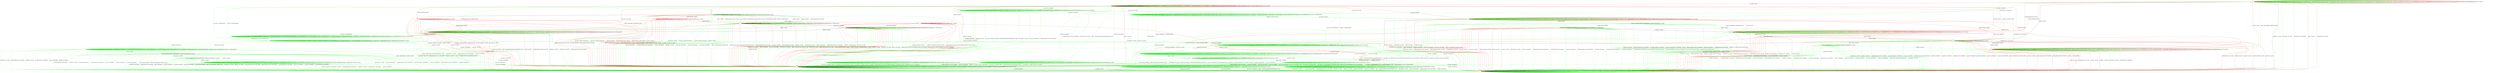 digraph "" {
	graph ["Incoming time"=0.15526032447814941,
		"Outgoing time"=0.15035462379455566,
		Output="{'States': 36, 'Transitions': 837, 'Filename': '../results/ssh/DropBear-OpenSSH-z3-4.dot'}",
		Reference="{'States': 18, 'Transitions': 222, 'Filename': '../subjects/ssh/DropBear.dot'}",
		Solver=z3,
		Updated="{'States': 32, 'Transitions': 683, 'Filename': '../subjects/ssh/OpenSSH.dot'}",
		"f-measure"=0.15027624309392265,
		precision=0.09956076134699854,
		recall=0.3063063063063063
	];
	a -> a	[key=0,
		label="CH_OPEN / CH_MAX"];
	a -> a	[key=1,
		label="CH_DATA / NO_RESP"];
	a -> a	[key=2,
		color=green,
		label="SERVICE_REQUEST_AUTH / UNIMPLEMENTED"];
	a -> a	[key=3,
		color=green,
		label="CH_WINDOW_ADJUST / NO_RESP"];
	a -> a	[key=4,
		color=green,
		label="DEBUG / NO_RESP"];
	a -> a	[key=5,
		color=green,
		label="UA_PK_OK / UNIMPLEMENTED"];
	a -> a	[key=6,
		color=green,
		label="SERVICE_REQUEST_CONN / UNIMPLEMENTED"];
	a -> a	[key=7,
		color=green,
		label="UA_NONE / UNIMPLEMENTED"];
	a -> a	[key=8,
		color=green,
		label="CH_EXTENDED_DATA / NO_RESP"];
	a -> a	[key=9,
		color=green,
		label="UA_PK_NOK / UNIMPLEMENTED"];
	a -> a	[key=10,
		color=green,
		label="KEX30 / UNIMPLEMENTED"];
	a -> a	[key=11,
		color=green,
		label="IGNORE / NO_RESP"];
	a -> a	[key=12,
		color=green,
		label="CH_EOF / NO_RESP"];
	a -> a	[key=13,
		color=green,
		label="UNIMPLEMENTED / NO_RESP"];
	a -> a	[key=14,
		color=green,
		label="UA_PW_OK / UNIMPLEMENTED"];
	a -> a	[key=15,
		color=green,
		label="UA_PW_NOK / UNIMPLEMENTED"];
	a -> a	[key=16,
		color=red,
		label="UA_PK_NOK / NO_RESP"];
	a -> a	[key=17,
		color=red,
		label="SERVICE_REQUEST_AUTH / SERVICE_ACCEPT"];
	a -> a	[key=18,
		color=red,
		label="SERVICE_REQUEST_CONN / SERVICE_ACCEPT"];
	a -> a	[key=19,
		color=red,
		label="UA_PK_OK / NO_RESP"];
	a -> c	[key=0,
		color=red,
		label="CH_CLOSE / CH_EOF"];
	a -> e	[key=0,
		color=green,
		label="REKEY / KEXINIT|KEX31+NEWKEYS|NO_RESP"];
	a -> e	[key=1,
		color=red,
		label="CH_EOF / CH_EOF"];
	a -> g	[key=0,
		label="NEWKEYS / NO_CONN"];
	a -> g	[key=1,
		color=green,
		label="DISCONNECT / NO_CONN"];
	a -> g	[key=2,
		color=green,
		label="CH_REQUEST_PTY / DISCONNECT"];
	a -> g	[key=3,
		color=red,
		label="KEX30 / NO_CONN"];
	a -> g	[key=4,
		color=red,
		label="CH_REQUEST_PTY / NO_CONN"];
	a -> m	[key=0,
		label="KEXINIT / KEXINIT"];
	p	[color=green];
	a -> p	[key=0,
		color=green,
		label="CH_CLOSE / CH_CLOSE"];
	jj	[color=red];
	a -> jj	[key=0,
		color=red,
		label="KEXINIT_PROCEED / KEXINIT"];
	b -> b	[key=0,
		label="CH_REQUEST_PTY / CH_NONE"];
	b -> b	[key=1,
		label="CH_DATA / CH_NONE"];
	b -> b	[key=2,
		label="CH_CLOSE / CH_NONE"];
	b -> b	[key=3,
		label="CH_EOF / CH_NONE"];
	b -> b	[key=4,
		color=green,
		label="CH_WINDOW_ADJUST / CH_NONE"];
	b -> b	[key=5,
		color=green,
		label="CH_EXTENDED_DATA / CH_NONE"];
	b -> g	[key=0,
		color=green,
		label="CH_OPEN / KEXINIT+DISCONNECT"];
	b -> g	[key=1,
		color=red,
		label="CH_OPEN / KEXINIT"];
	b -> h	[key=0,
		color=green,
		label="REKEY / KEXINIT|KEX31+NEWKEYS|NO_RESP"];
	b -> i	[key=0,
		color=green,
		label="DISCONNECT / KEXINIT"];
	b -> i	[key=1,
		color=green,
		label="UA_PK_OK / KEXINIT+DISCONNECT"];
	b -> i	[key=2,
		color=green,
		label="UA_NONE / KEXINIT+DISCONNECT"];
	b -> i	[key=3,
		color=green,
		label="NEWKEYS / KEXINIT"];
	b -> i	[key=4,
		color=green,
		label="UA_PK_NOK / KEXINIT+DISCONNECT"];
	b -> i	[key=5,
		color=green,
		label="UA_PW_OK / KEXINIT+DISCONNECT"];
	b -> i	[key=6,
		color=green,
		label="UA_PW_NOK / KEXINIT+DISCONNECT"];
	b -> i	[key=7,
		color=red,
		label="UA_PK_NOK / KEXINIT"];
	b -> i	[key=8,
		color=red,
		label="SERVICE_REQUEST_AUTH / KEXINIT"];
	b -> i	[key=9,
		color=red,
		label="SERVICE_REQUEST_CONN / KEXINIT"];
	b -> i	[key=10,
		color=red,
		label="UA_PK_OK / KEXINIT"];
	b -> k	[key=0,
		label="KEXINIT / KEXINIT"];
	b -> k	[key=1,
		color=green,
		label="SERVICE_REQUEST_AUTH / KEXINIT"];
	b -> k	[key=2,
		color=green,
		label="DEBUG / KEXINIT"];
	b -> k	[key=3,
		color=green,
		label="SERVICE_REQUEST_CONN / KEXINIT"];
	b -> k	[key=4,
		color=green,
		label="KEX30 / KEXINIT"];
	b -> k	[key=5,
		color=green,
		label="IGNORE / KEXINIT"];
	b -> k	[key=6,
		color=green,
		label="UNIMPLEMENTED / KEXINIT"];
	b -> k	[key=7,
		color=red,
		label="KEX30 / KEXINIT+UNIMPLEMENTED"];
	b -> k	[key=8,
		color=red,
		label="NEWKEYS / KEXINIT+UNIMPLEMENTED"];
	gg	[color=red];
	b -> gg	[key=0,
		color=red,
		label="KEXINIT_PROCEED / KEXINIT"];
	c -> c	[key=0,
		label="SERVICE_REQUEST_AUTH / SERVICE_ACCEPT"];
	c -> c	[key=1,
		label="CH_REQUEST_PTY / CH_NONE"];
	c -> c	[key=2,
		label="CH_DATA / CH_NONE"];
	c -> c	[key=3,
		label="CH_CLOSE / CH_NONE"];
	c -> c	[key=4,
		label="CH_EOF / CH_NONE"];
	c -> c	[key=5,
		color=green,
		label="KEXINIT / UNIMPLEMENTED"];
	c -> c	[key=6,
		color=green,
		label="CH_WINDOW_ADJUST / CH_NONE"];
	c -> c	[key=7,
		color=green,
		label="DEBUG / NO_RESP"];
	c -> c	[key=8,
		color=green,
		label="CH_EXTENDED_DATA / CH_NONE"];
	c -> c	[key=9,
		color=green,
		label="KEX30 / UNIMPLEMENTED"];
	c -> c	[key=10,
		color=green,
		label="IGNORE / NO_RESP"];
	c -> c	[key=11,
		color=green,
		label="UNIMPLEMENTED / NO_RESP"];
	c -> c	[key=12,
		color=red,
		label="UA_PK_NOK / NO_RESP"];
	c -> c	[key=13,
		color=red,
		label="SERVICE_REQUEST_CONN / SERVICE_ACCEPT"];
	c -> c	[key=14,
		color=red,
		label="UA_PK_OK / NO_RESP"];
	c -> d	[key=0,
		color=red,
		label="CH_OPEN / CH_OPEN_SUCCESS"];
	c -> i	[key=0,
		label="NEWKEYS / NO_CONN"];
	c -> i	[key=1,
		color=green,
		label="DISCONNECT / NO_CONN"];
	c -> i	[key=2,
		color=green,
		label="SERVICE_REQUEST_CONN / DISCONNECT"];
	c -> i	[key=3,
		color=green,
		label="REKEY / UNIMPLEMENTED|UNIMPLEMENTED|NO_CONN"];
	c -> i	[key=4,
		color=red,
		label="KEX30 / NO_CONN"];
	c -> p	[key=0,
		color=green,
		label="UA_PK_OK / UA_SUCCESS"];
	c -> p	[key=1,
		color=green,
		label="UA_PW_OK / UA_SUCCESS"];
	q	[color=green];
	c -> q	[key=0,
		color=green,
		label="UA_PW_NOK / UA_FAILURE"];
	r	[color=green];
	c -> r	[key=0,
		color=green,
		label="UA_NONE / UA_FAILURE"];
	s	[color=green];
	c -> s	[key=0,
		color=green,
		label="UA_PK_NOK / UA_FAILURE"];
	t	[color=green];
	c -> t	[key=0,
		color=green,
		label="CH_OPEN / UNIMPLEMENTED"];
	hh	[color=red];
	c -> hh	[key=0,
		color=red,
		label="KEXINIT_PROCEED / KEXINIT"];
	ii	[color=red];
	c -> ii	[key=0,
		color=red,
		label="KEXINIT / KEXINIT"];
	d -> a	[key=0,
		color=red,
		label="CH_REQUEST_PTY / CH_SUCCESS"];
	d -> c	[key=0,
		color=red,
		label="CH_CLOSE / CH_EOF"];
	d -> d	[key=0,
		label="CH_OPEN / CH_MAX"];
	d -> d	[key=1,
		label="CH_DATA / NO_RESP"];
	d -> d	[key=2,
		color=green,
		label="SERVICE_REQUEST_AUTH / NO_RESP"];
	d -> d	[key=3,
		color=green,
		label="CH_WINDOW_ADJUST / NO_RESP"];
	d -> d	[key=4,
		color=green,
		label="DEBUG / NO_RESP"];
	d -> d	[key=5,
		color=green,
		label="UA_PK_OK / UNIMPLEMENTED"];
	d -> d	[key=6,
		color=green,
		label="SERVICE_REQUEST_CONN / NO_RESP"];
	d -> d	[key=7,
		color=green,
		label="UA_NONE / UNIMPLEMENTED"];
	d -> d	[key=8,
		color=green,
		label="CH_EXTENDED_DATA / NO_RESP"];
	d -> d	[key=9,
		color=green,
		label="UA_PK_NOK / UNIMPLEMENTED"];
	d -> d	[key=10,
		color=green,
		label="KEX30 / NO_RESP"];
	d -> d	[key=11,
		color=green,
		label="IGNORE / NO_RESP"];
	d -> d	[key=12,
		color=green,
		label="CH_EOF / NO_RESP"];
	d -> d	[key=13,
		color=green,
		label="UNIMPLEMENTED / NO_RESP"];
	d -> d	[key=14,
		color=green,
		label="UA_PW_OK / UNIMPLEMENTED"];
	d -> d	[key=15,
		color=green,
		label="UA_PW_NOK / UNIMPLEMENTED"];
	d -> d	[key=16,
		color=green,
		label="REKEY / KEXINIT|KEX31+NEWKEYS|NO_RESP"];
	d -> d	[key=17,
		color=red,
		label="UA_PK_NOK / NO_RESP"];
	d -> d	[key=18,
		color=red,
		label="SERVICE_REQUEST_AUTH / SERVICE_ACCEPT"];
	d -> d	[key=19,
		color=red,
		label="SERVICE_REQUEST_CONN / SERVICE_ACCEPT"];
	d -> d	[key=20,
		color=red,
		label="UA_PK_OK / NO_RESP"];
	d -> e	[key=0,
		color=green,
		label="CH_REQUEST_PTY / CH_SUCCESS"];
	d -> g	[key=0,
		label="NEWKEYS / NO_CONN"];
	d -> g	[key=1,
		color=green,
		label="DISCONNECT / NO_CONN"];
	d -> g	[key=2,
		color=red,
		label="KEX30 / NO_CONN"];
	d -> l	[key=0,
		color=red,
		label="CH_EOF / CH_EOF"];
	d -> m	[key=0,
		color=red,
		label="KEXINIT / KEXINIT"];
	v	[color=green];
	d -> v	[key=0,
		color=green,
		label="CH_CLOSE / CH_CLOSE"];
	bb	[color=green];
	d -> bb	[key=0,
		color=green,
		label="KEXINIT / KEXINIT"];
	d -> jj	[key=0,
		color=red,
		label="KEXINIT_PROCEED / KEXINIT"];
	e -> c	[key=0,
		color=red,
		label="CH_CLOSE / NO_RESP"];
	e -> e	[key=0,
		label="CH_OPEN / CH_MAX"];
	e -> e	[key=1,
		label="CH_EOF / NO_RESP"];
	e -> e	[key=2,
		color=green,
		label="SERVICE_REQUEST_AUTH / NO_RESP"];
	e -> e	[key=3,
		color=green,
		label="CH_WINDOW_ADJUST / NO_RESP"];
	e -> e	[key=4,
		color=green,
		label="DEBUG / NO_RESP"];
	e -> e	[key=5,
		color=green,
		label="UA_PK_OK / UNIMPLEMENTED"];
	e -> e	[key=6,
		color=green,
		label="SERVICE_REQUEST_CONN / NO_RESP"];
	e -> e	[key=7,
		color=green,
		label="UA_NONE / UNIMPLEMENTED"];
	e -> e	[key=8,
		color=green,
		label="CH_EXTENDED_DATA / NO_RESP"];
	e -> e	[key=9,
		color=green,
		label="UA_PK_NOK / UNIMPLEMENTED"];
	e -> e	[key=10,
		color=green,
		label="KEX30 / NO_RESP"];
	e -> e	[key=11,
		color=green,
		label="IGNORE / NO_RESP"];
	e -> e	[key=12,
		color=green,
		label="CH_DATA / NO_RESP"];
	e -> e	[key=13,
		color=green,
		label="UNIMPLEMENTED / NO_RESP"];
	e -> e	[key=14,
		color=green,
		label="UA_PW_OK / UNIMPLEMENTED"];
	e -> e	[key=15,
		color=green,
		label="UA_PW_NOK / UNIMPLEMENTED"];
	e -> e	[key=16,
		color=green,
		label="REKEY / KEXINIT|KEX31+NEWKEYS|NO_RESP"];
	e -> e	[key=17,
		color=red,
		label="UA_PK_NOK / NO_RESP"];
	e -> e	[key=18,
		color=red,
		label="SERVICE_REQUEST_AUTH / SERVICE_ACCEPT"];
	e -> e	[key=19,
		color=red,
		label="SERVICE_REQUEST_CONN / SERVICE_ACCEPT"];
	e -> e	[key=20,
		color=red,
		label="UA_PK_OK / NO_RESP"];
	e -> g	[key=0,
		label="NEWKEYS / NO_CONN"];
	e -> g	[key=1,
		color=green,
		label="DISCONNECT / NO_CONN"];
	e -> g	[key=2,
		color=green,
		label="CH_REQUEST_PTY / DISCONNECT"];
	e -> g	[key=3,
		color=red,
		label="KEX30 / NO_CONN"];
	e -> g	[key=4,
		color=red,
		label="CH_REQUEST_PTY / NO_CONN"];
	e -> g	[key=5,
		color=red,
		label="CH_DATA / NO_CONN"];
	e -> m	[key=0,
		label="KEXINIT / KEXINIT"];
	e -> v	[key=0,
		color=green,
		label="CH_CLOSE / CH_CLOSE"];
	e -> jj	[key=0,
		color=red,
		label="KEXINIT_PROCEED / KEXINIT"];
	f -> f	[key=0,
		label="CH_REQUEST_PTY / CH_NONE"];
	f -> f	[key=1,
		label="CH_DATA / CH_NONE"];
	f -> f	[key=2,
		label="CH_CLOSE / CH_NONE"];
	f -> f	[key=3,
		label="CH_EOF / CH_NONE"];
	f -> f	[key=4,
		color=green,
		label="CH_WINDOW_ADJUST / CH_NONE"];
	f -> f	[key=5,
		color=green,
		label="DEBUG / NO_RESP"];
	f -> f	[key=6,
		color=green,
		label="CH_EXTENDED_DATA / CH_NONE"];
	f -> f	[key=7,
		color=green,
		label="IGNORE / NO_RESP"];
	f -> f	[key=8,
		color=green,
		label="UNIMPLEMENTED / NO_RESP"];
	f -> f	[key=9,
		color=red,
		label="KEX30 / UNIMPLEMENTED"];
	f -> g	[key=0,
		color=green,
		label="CH_OPEN / DISCONNECT"];
	f -> g	[key=1,
		color=red,
		label="CH_OPEN / NO_CONN"];
	f -> h	[key=0,
		label="NEWKEYS / NO_RESP"];
	f -> i	[key=0,
		color=green,
		label="DISCONNECT / NO_CONN"];
	f -> i	[key=1,
		color=green,
		label="KEXINIT / DISCONNECT"];
	f -> i	[key=2,
		color=green,
		label="SERVICE_REQUEST_AUTH / DISCONNECT"];
	f -> i	[key=3,
		color=green,
		label="UA_PK_OK / DISCONNECT"];
	f -> i	[key=4,
		color=green,
		label="SERVICE_REQUEST_CONN / DISCONNECT"];
	f -> i	[key=5,
		color=green,
		label="UA_NONE / DISCONNECT"];
	f -> i	[key=6,
		color=green,
		label="UA_PK_NOK / DISCONNECT"];
	f -> i	[key=7,
		color=green,
		label="KEX30 / DISCONNECT"];
	f -> i	[key=8,
		color=green,
		label="UA_PW_OK / DISCONNECT"];
	f -> i	[key=9,
		color=green,
		label="UA_PW_NOK / DISCONNECT"];
	f -> i	[key=10,
		color=green,
		label="REKEY / DISCONNECT|NO_CONN|NO_CONN"];
	f -> i	[key=11,
		color=red,
		label="UA_PK_NOK / NO_CONN"];
	f -> i	[key=12,
		color=red,
		label="SERVICE_REQUEST_AUTH / NO_CONN"];
	f -> i	[key=13,
		color=red,
		label="SERVICE_REQUEST_CONN / NO_CONN"];
	f -> i	[key=14,
		color=red,
		label="UA_PK_OK / NO_CONN"];
	f -> i	[key=15,
		color=red,
		label="KEXINIT_PROCEED / NO_CONN"];
	f -> i	[key=16,
		color=red,
		label="KEXINIT / NO_CONN"];
	g -> g	[key=0,
		label="UA_PK_NOK / NO_CONN"];
	g -> g	[key=1,
		label="KEX30 / NO_CONN"];
	g -> g	[key=2,
		label="SERVICE_REQUEST_AUTH / NO_CONN"];
	g -> g	[key=3,
		label="SERVICE_REQUEST_CONN / NO_CONN"];
	g -> g	[key=4,
		label="NEWKEYS / NO_CONN"];
	g -> g	[key=5,
		label="CH_REQUEST_PTY / NO_CONN"];
	g -> g	[key=6,
		label="CH_OPEN / CH_MAX"];
	g -> g	[key=7,
		label="CH_DATA / NO_CONN"];
	g -> g	[key=8,
		label="UA_PK_OK / NO_CONN"];
	g -> g	[key=9,
		label="KEXINIT / NO_CONN"];
	g -> g	[key=10,
		label="CH_EOF / NO_CONN"];
	g -> g	[key=11,
		color=green,
		label="DISCONNECT / NO_CONN"];
	g -> g	[key=12,
		color=green,
		label="CH_WINDOW_ADJUST / NO_CONN"];
	g -> g	[key=13,
		color=green,
		label="DEBUG / NO_CONN"];
	g -> g	[key=14,
		color=green,
		label="UA_NONE / NO_CONN"];
	g -> g	[key=15,
		color=green,
		label="CH_EXTENDED_DATA / NO_CONN"];
	g -> g	[key=16,
		color=green,
		label="IGNORE / NO_CONN"];
	g -> g	[key=17,
		color=green,
		label="UNIMPLEMENTED / NO_CONN"];
	g -> g	[key=18,
		color=green,
		label="UA_PW_OK / NO_CONN"];
	g -> g	[key=19,
		color=green,
		label="UA_PW_NOK / NO_CONN"];
	g -> g	[key=20,
		color=green,
		label="REKEY / NO_CONN|NO_CONN|NO_CONN"];
	g -> g	[key=21,
		color=red,
		label="KEXINIT_PROCEED / NO_CONN"];
	g -> i	[key=0,
		label="CH_CLOSE / NO_CONN"];
	h -> c	[key=0,
		color=green,
		label="SERVICE_REQUEST_AUTH / SERVICE_ACCEPT"];
	h -> c	[key=1,
		color=red,
		label="UA_PK_OK / UA_SUCCESS"];
	h -> g	[key=0,
		color=red,
		label="CH_OPEN / NO_CONN"];
	h -> h	[key=0,
		label="CH_REQUEST_PTY / CH_NONE"];
	h -> h	[key=1,
		label="CH_DATA / CH_NONE"];
	h -> h	[key=2,
		label="CH_CLOSE / CH_NONE"];
	h -> h	[key=3,
		label="CH_EOF / CH_NONE"];
	h -> h	[key=4,
		color=green,
		label="KEXINIT / UNIMPLEMENTED"];
	h -> h	[key=5,
		color=green,
		label="CH_WINDOW_ADJUST / CH_NONE"];
	h -> h	[key=6,
		color=green,
		label="DEBUG / NO_RESP"];
	h -> h	[key=7,
		color=green,
		label="UA_PK_OK / UNIMPLEMENTED"];
	h -> h	[key=8,
		color=green,
		label="UA_NONE / UNIMPLEMENTED"];
	h -> h	[key=9,
		color=green,
		label="CH_EXTENDED_DATA / CH_NONE"];
	h -> h	[key=10,
		color=green,
		label="UA_PK_NOK / UNIMPLEMENTED"];
	h -> h	[key=11,
		color=green,
		label="KEX30 / UNIMPLEMENTED"];
	h -> h	[key=12,
		color=green,
		label="IGNORE / NO_RESP"];
	h -> h	[key=13,
		color=green,
		label="UNIMPLEMENTED / NO_RESP"];
	h -> h	[key=14,
		color=green,
		label="UA_PW_OK / UNIMPLEMENTED"];
	h -> h	[key=15,
		color=green,
		label="UA_PW_NOK / UNIMPLEMENTED"];
	h -> h	[key=16,
		color=red,
		label="UA_PK_NOK / UA_FAILURE"];
	h -> h	[key=17,
		color=red,
		label="SERVICE_REQUEST_AUTH / SERVICE_ACCEPT"];
	h -> i	[key=0,
		label="NEWKEYS / NO_CONN"];
	h -> i	[key=1,
		color=green,
		label="DISCONNECT / NO_CONN"];
	h -> i	[key=2,
		color=green,
		label="SERVICE_REQUEST_CONN / DISCONNECT"];
	h -> i	[key=3,
		color=green,
		label="REKEY / UNIMPLEMENTED|UNIMPLEMENTED|NO_CONN"];
	h -> i	[key=4,
		color=red,
		label="KEX30 / NO_CONN"];
	h -> i	[key=5,
		color=red,
		label="SERVICE_REQUEST_CONN / NO_CONN"];
	o	[color=green];
	h -> o	[key=0,
		color=green,
		label="CH_OPEN / UNIMPLEMENTED"];
	h -> hh	[key=0,
		color=red,
		label="KEXINIT_PROCEED / KEXINIT"];
	h -> ii	[key=0,
		color=red,
		label="KEXINIT / KEXINIT"];
	i -> g	[key=0,
		label="CH_OPEN / NO_CONN"];
	i -> i	[key=0,
		label="UA_PK_NOK / NO_CONN"];
	i -> i	[key=1,
		label="KEX30 / NO_CONN"];
	i -> i	[key=2,
		label="SERVICE_REQUEST_AUTH / NO_CONN"];
	i -> i	[key=3,
		label="SERVICE_REQUEST_CONN / NO_CONN"];
	i -> i	[key=4,
		label="NEWKEYS / NO_CONN"];
	i -> i	[key=5,
		label="CH_REQUEST_PTY / CH_NONE"];
	i -> i	[key=6,
		label="CH_DATA / CH_NONE"];
	i -> i	[key=7,
		label="UA_PK_OK / NO_CONN"];
	i -> i	[key=8,
		label="CH_CLOSE / CH_NONE"];
	i -> i	[key=9,
		label="KEXINIT / NO_CONN"];
	i -> i	[key=10,
		label="CH_EOF / CH_NONE"];
	i -> i	[key=11,
		color=green,
		label="DISCONNECT / NO_CONN"];
	i -> i	[key=12,
		color=green,
		label="CH_WINDOW_ADJUST / CH_NONE"];
	i -> i	[key=13,
		color=green,
		label="DEBUG / NO_CONN"];
	i -> i	[key=14,
		color=green,
		label="UA_NONE / NO_CONN"];
	i -> i	[key=15,
		color=green,
		label="CH_EXTENDED_DATA / CH_NONE"];
	i -> i	[key=16,
		color=green,
		label="IGNORE / NO_CONN"];
	i -> i	[key=17,
		color=green,
		label="UNIMPLEMENTED / NO_CONN"];
	i -> i	[key=18,
		color=green,
		label="UA_PW_OK / NO_CONN"];
	i -> i	[key=19,
		color=green,
		label="UA_PW_NOK / NO_CONN"];
	i -> i	[key=20,
		color=green,
		label="REKEY / NO_CONN|NO_CONN|NO_CONN"];
	i -> i	[key=21,
		color=red,
		label="KEXINIT_PROCEED / NO_CONN"];
	j -> d	[key=0,
		label="NEWKEYS / NO_RESP"];
	j -> g	[key=0,
		color=green,
		label="DISCONNECT / NO_CONN"];
	j -> g	[key=1,
		color=green,
		label="KEXINIT / DISCONNECT"];
	j -> g	[key=2,
		color=green,
		label="SERVICE_REQUEST_AUTH / DISCONNECT"];
	j -> g	[key=3,
		color=green,
		label="CH_WINDOW_ADJUST / DISCONNECT"];
	j -> g	[key=4,
		color=green,
		label="UA_PK_OK / DISCONNECT"];
	j -> g	[key=5,
		color=green,
		label="SERVICE_REQUEST_CONN / DISCONNECT"];
	j -> g	[key=6,
		color=green,
		label="UA_NONE / DISCONNECT"];
	j -> g	[key=7,
		color=green,
		label="CH_EXTENDED_DATA / DISCONNECT"];
	j -> g	[key=8,
		color=green,
		label="UA_PK_NOK / DISCONNECT"];
	j -> g	[key=9,
		color=green,
		label="CH_REQUEST_PTY / DISCONNECT"];
	j -> g	[key=10,
		color=green,
		label="KEX30 / DISCONNECT"];
	j -> g	[key=11,
		color=green,
		label="CH_EOF / DISCONNECT"];
	j -> g	[key=12,
		color=green,
		label="CH_DATA / DISCONNECT"];
	j -> g	[key=13,
		color=green,
		label="UA_PW_OK / DISCONNECT"];
	j -> g	[key=14,
		color=green,
		label="UA_PW_NOK / DISCONNECT"];
	j -> g	[key=15,
		color=green,
		label="REKEY / DISCONNECT|NO_CONN|NO_CONN"];
	j -> g	[key=16,
		color=red,
		label="UA_PK_NOK / NO_CONN"];
	j -> g	[key=17,
		color=red,
		label="SERVICE_REQUEST_AUTH / NO_CONN"];
	j -> g	[key=18,
		color=red,
		label="SERVICE_REQUEST_CONN / NO_CONN"];
	j -> g	[key=19,
		color=red,
		label="CH_REQUEST_PTY / NO_CONN"];
	j -> g	[key=20,
		color=red,
		label="CH_DATA / NO_CONN"];
	j -> g	[key=21,
		color=red,
		label="UA_PK_OK / NO_CONN"];
	j -> g	[key=22,
		color=red,
		label="KEXINIT_PROCEED / NO_CONN"];
	j -> g	[key=23,
		color=red,
		label="KEXINIT / NO_CONN"];
	j -> g	[key=24,
		color=red,
		label="CH_EOF / NO_CONN"];
	j -> i	[key=0,
		color=green,
		label="CH_CLOSE / DISCONNECT"];
	j -> i	[key=1,
		color=red,
		label="CH_CLOSE / NO_CONN"];
	j -> j	[key=0,
		label="CH_OPEN / CH_MAX"];
	j -> j	[key=1,
		color=green,
		label="DEBUG / NO_RESP"];
	j -> j	[key=2,
		color=green,
		label="IGNORE / NO_RESP"];
	j -> j	[key=3,
		color=green,
		label="UNIMPLEMENTED / NO_RESP"];
	j -> j	[key=4,
		color=red,
		label="KEX30 / UNIMPLEMENTED"];
	k -> f	[key=0,
		label="KEX30 / KEX31+NEWKEYS"];
	k -> g	[key=0,
		color=green,
		label="CH_OPEN / DISCONNECT"];
	k -> g	[key=1,
		color=red,
		label="CH_OPEN / NO_CONN"];
	k -> i	[key=0,
		color=green,
		label="DISCONNECT / NO_CONN"];
	k -> i	[key=1,
		color=green,
		label="KEXINIT / DISCONNECT"];
	k -> i	[key=2,
		color=green,
		label="SERVICE_REQUEST_AUTH / DISCONNECT"];
	k -> i	[key=3,
		color=green,
		label="UA_PK_OK / DISCONNECT"];
	k -> i	[key=4,
		color=green,
		label="SERVICE_REQUEST_CONN / DISCONNECT"];
	k -> i	[key=5,
		color=green,
		label="UA_NONE / DISCONNECT"];
	k -> i	[key=6,
		color=green,
		label="NEWKEYS / NO_CONN"];
	k -> i	[key=7,
		color=green,
		label="UA_PK_NOK / DISCONNECT"];
	k -> i	[key=8,
		color=green,
		label="UA_PW_OK / DISCONNECT"];
	k -> i	[key=9,
		color=green,
		label="UA_PW_NOK / DISCONNECT"];
	k -> i	[key=10,
		color=green,
		label="REKEY / DISCONNECT|NO_CONN|NO_CONN"];
	k -> i	[key=11,
		color=red,
		label="UA_PK_NOK / NO_CONN"];
	k -> i	[key=12,
		color=red,
		label="SERVICE_REQUEST_AUTH / NO_CONN"];
	k -> i	[key=13,
		color=red,
		label="SERVICE_REQUEST_CONN / NO_CONN"];
	k -> i	[key=14,
		color=red,
		label="UA_PK_OK / NO_CONN"];
	k -> i	[key=15,
		color=red,
		label="KEXINIT_PROCEED / NO_CONN"];
	k -> i	[key=16,
		color=red,
		label="KEXINIT / NO_CONN"];
	k -> k	[key=0,
		label="CH_REQUEST_PTY / CH_NONE"];
	k -> k	[key=1,
		label="CH_DATA / CH_NONE"];
	k -> k	[key=2,
		label="CH_CLOSE / CH_NONE"];
	k -> k	[key=3,
		label="CH_EOF / CH_NONE"];
	k -> k	[key=4,
		color=green,
		label="CH_WINDOW_ADJUST / CH_NONE"];
	k -> k	[key=5,
		color=green,
		label="DEBUG / NO_RESP"];
	k -> k	[key=6,
		color=green,
		label="CH_EXTENDED_DATA / CH_NONE"];
	k -> k	[key=7,
		color=green,
		label="IGNORE / NO_RESP"];
	k -> k	[key=8,
		color=green,
		label="UNIMPLEMENTED / NO_RESP"];
	k -> k	[key=9,
		color=red,
		label="NEWKEYS / UNIMPLEMENTED"];
	l -> a	[key=0,
		color=green,
		label="CH_REQUEST_PTY / CH_SUCCESS"];
	l -> c	[key=0,
		color=red,
		label="CH_CLOSE / NO_RESP"];
	l -> d	[key=0,
		color=green,
		label="REKEY / KEXINIT|KEX31+NEWKEYS|NO_RESP"];
	l -> e	[key=0,
		color=red,
		label="CH_REQUEST_PTY / CH_SUCCESS"];
	l -> g	[key=0,
		label="NEWKEYS / NO_CONN"];
	l -> g	[key=1,
		color=green,
		label="DISCONNECT / NO_CONN"];
	l -> g	[key=2,
		color=red,
		label="KEX30 / NO_CONN"];
	l -> g	[key=3,
		color=red,
		label="CH_DATA / NO_CONN"];
	l -> l	[key=0,
		label="CH_OPEN / CH_MAX"];
	l -> l	[key=1,
		label="CH_EOF / NO_RESP"];
	l -> l	[key=2,
		color=green,
		label="SERVICE_REQUEST_AUTH / UNIMPLEMENTED"];
	l -> l	[key=3,
		color=green,
		label="CH_WINDOW_ADJUST / NO_RESP"];
	l -> l	[key=4,
		color=green,
		label="DEBUG / NO_RESP"];
	l -> l	[key=5,
		color=green,
		label="UA_PK_OK / UNIMPLEMENTED"];
	l -> l	[key=6,
		color=green,
		label="SERVICE_REQUEST_CONN / UNIMPLEMENTED"];
	l -> l	[key=7,
		color=green,
		label="UA_NONE / UNIMPLEMENTED"];
	l -> l	[key=8,
		color=green,
		label="CH_EXTENDED_DATA / NO_RESP"];
	l -> l	[key=9,
		color=green,
		label="UA_PK_NOK / UNIMPLEMENTED"];
	l -> l	[key=10,
		color=green,
		label="KEX30 / UNIMPLEMENTED"];
	l -> l	[key=11,
		color=green,
		label="IGNORE / NO_RESP"];
	l -> l	[key=12,
		color=green,
		label="CH_DATA / NO_RESP"];
	l -> l	[key=13,
		color=green,
		label="UNIMPLEMENTED / NO_RESP"];
	l -> l	[key=14,
		color=green,
		label="UA_PW_OK / UNIMPLEMENTED"];
	l -> l	[key=15,
		color=green,
		label="UA_PW_NOK / UNIMPLEMENTED"];
	l -> l	[key=16,
		color=red,
		label="UA_PK_NOK / NO_RESP"];
	l -> l	[key=17,
		color=red,
		label="SERVICE_REQUEST_AUTH / SERVICE_ACCEPT"];
	l -> l	[key=18,
		color=red,
		label="SERVICE_REQUEST_CONN / SERVICE_ACCEPT"];
	l -> l	[key=19,
		color=red,
		label="UA_PK_OK / NO_RESP"];
	l -> m	[key=0,
		color=red,
		label="KEXINIT / KEXINIT"];
	l -> p	[key=0,
		color=green,
		label="CH_CLOSE / CH_CLOSE"];
	l -> bb	[key=0,
		color=green,
		label="KEXINIT / KEXINIT"];
	l -> jj	[key=0,
		color=red,
		label="KEXINIT_PROCEED / KEXINIT"];
	m -> g	[key=0,
		color=green,
		label="DISCONNECT / NO_CONN"];
	m -> g	[key=1,
		color=green,
		label="KEXINIT / DISCONNECT"];
	m -> g	[key=2,
		color=green,
		label="SERVICE_REQUEST_AUTH / DISCONNECT"];
	m -> g	[key=3,
		color=green,
		label="CH_WINDOW_ADJUST / DISCONNECT"];
	m -> g	[key=4,
		color=green,
		label="UA_PK_OK / DISCONNECT"];
	m -> g	[key=5,
		color=green,
		label="SERVICE_REQUEST_CONN / DISCONNECT"];
	m -> g	[key=6,
		color=green,
		label="UA_NONE / DISCONNECT"];
	m -> g	[key=7,
		color=green,
		label="CH_EXTENDED_DATA / DISCONNECT"];
	m -> g	[key=8,
		color=green,
		label="NEWKEYS / NO_CONN"];
	m -> g	[key=9,
		color=green,
		label="UA_PK_NOK / DISCONNECT"];
	m -> g	[key=10,
		color=green,
		label="CH_REQUEST_PTY / DISCONNECT"];
	m -> g	[key=11,
		color=green,
		label="CH_EOF / DISCONNECT"];
	m -> g	[key=12,
		color=green,
		label="CH_DATA / DISCONNECT"];
	m -> g	[key=13,
		color=green,
		label="UA_PW_OK / DISCONNECT"];
	m -> g	[key=14,
		color=green,
		label="UA_PW_NOK / DISCONNECT"];
	m -> g	[key=15,
		color=green,
		label="REKEY / DISCONNECT|NO_CONN|NO_CONN"];
	m -> g	[key=16,
		color=red,
		label="UA_PK_NOK / NO_CONN"];
	m -> g	[key=17,
		color=red,
		label="SERVICE_REQUEST_AUTH / NO_CONN"];
	m -> g	[key=18,
		color=red,
		label="SERVICE_REQUEST_CONN / NO_CONN"];
	m -> g	[key=19,
		color=red,
		label="NEWKEYS / UNIMPLEMENTED"];
	m -> g	[key=20,
		color=red,
		label="CH_REQUEST_PTY / NO_CONN"];
	m -> g	[key=21,
		color=red,
		label="CH_DATA / NO_CONN"];
	m -> g	[key=22,
		color=red,
		label="UA_PK_OK / NO_CONN"];
	m -> g	[key=23,
		color=red,
		label="KEXINIT_PROCEED / NO_CONN"];
	m -> g	[key=24,
		color=red,
		label="KEXINIT / NO_CONN"];
	m -> g	[key=25,
		color=red,
		label="CH_EOF / NO_CONN"];
	m -> i	[key=0,
		color=green,
		label="CH_CLOSE / DISCONNECT"];
	m -> i	[key=1,
		color=red,
		label="CH_CLOSE / NO_CONN"];
	m -> j	[key=0,
		color=red,
		label="KEX30 / KEX31+NEWKEYS"];
	m -> m	[key=0,
		label="CH_OPEN / CH_MAX"];
	m -> m	[key=1,
		color=green,
		label="DEBUG / NO_RESP"];
	m -> m	[key=2,
		color=green,
		label="IGNORE / NO_RESP"];
	m -> m	[key=3,
		color=green,
		label="UNIMPLEMENTED / NO_RESP"];
	ff	[color=green];
	m -> ff	[key=0,
		color=green,
		label="KEX30 / KEX31+NEWKEYS"];
	n -> b	[key=0];
	o -> g	[key=0,
		color=green,
		label="DISCONNECT / NO_CONN"];
	o -> g	[key=1,
		color=green,
		label="SERVICE_REQUEST_CONN / DISCONNECT"];
	o -> g	[key=2,
		color=green,
		label="NEWKEYS / NO_CONN"];
	o -> g	[key=3,
		color=green,
		label="REKEY / UNIMPLEMENTED|UNIMPLEMENTED|NO_CONN"];
	o -> h	[key=0,
		color=green,
		label="CH_CLOSE / UNIMPLEMENTED"];
	o -> o	[key=0,
		color=green,
		label="KEXINIT / UNIMPLEMENTED"];
	o -> o	[key=1,
		color=green,
		label="CH_WINDOW_ADJUST / UNIMPLEMENTED"];
	o -> o	[key=2,
		color=green,
		label="DEBUG / NO_RESP"];
	o -> o	[key=3,
		color=green,
		label="UA_PK_OK / UNIMPLEMENTED"];
	o -> o	[key=4,
		color=green,
		label="UA_NONE / UNIMPLEMENTED"];
	o -> o	[key=5,
		color=green,
		label="CH_EXTENDED_DATA / UNIMPLEMENTED"];
	o -> o	[key=6,
		color=green,
		label="UA_PK_NOK / UNIMPLEMENTED"];
	o -> o	[key=7,
		color=green,
		label="CH_OPEN / CH_MAX"];
	o -> o	[key=8,
		color=green,
		label="CH_REQUEST_PTY / UNIMPLEMENTED"];
	o -> o	[key=9,
		color=green,
		label="KEX30 / UNIMPLEMENTED"];
	o -> o	[key=10,
		color=green,
		label="IGNORE / NO_RESP"];
	o -> o	[key=11,
		color=green,
		label="CH_EOF / UNIMPLEMENTED"];
	o -> o	[key=12,
		color=green,
		label="CH_DATA / UNIMPLEMENTED"];
	o -> o	[key=13,
		color=green,
		label="UNIMPLEMENTED / NO_RESP"];
	o -> o	[key=14,
		color=green,
		label="UA_PW_OK / UNIMPLEMENTED"];
	o -> o	[key=15,
		color=green,
		label="UA_PW_NOK / UNIMPLEMENTED"];
	o -> t	[key=0,
		color=green,
		label="SERVICE_REQUEST_AUTH / SERVICE_ACCEPT"];
	p -> i	[key=0,
		color=green,
		label="DISCONNECT / NO_CONN"];
	p -> i	[key=1,
		color=green,
		label="NEWKEYS / NO_CONN"];
	p -> l	[key=0,
		color=green,
		label="CH_OPEN / CH_OPEN_SUCCESS"];
	p -> p	[key=0,
		color=green,
		label="SERVICE_REQUEST_AUTH / UNIMPLEMENTED"];
	p -> p	[key=1,
		color=green,
		label="CH_WINDOW_ADJUST / CH_NONE"];
	p -> p	[key=2,
		color=green,
		label="DEBUG / NO_RESP"];
	p -> p	[key=3,
		color=green,
		label="UA_PK_OK / UNIMPLEMENTED"];
	p -> p	[key=4,
		color=green,
		label="SERVICE_REQUEST_CONN / UNIMPLEMENTED"];
	p -> p	[key=5,
		color=green,
		label="UA_NONE / UNIMPLEMENTED"];
	p -> p	[key=6,
		color=green,
		label="CH_EXTENDED_DATA / CH_NONE"];
	p -> p	[key=7,
		color=green,
		label="UA_PK_NOK / UNIMPLEMENTED"];
	p -> p	[key=8,
		color=green,
		label="CH_CLOSE / CH_NONE"];
	p -> p	[key=9,
		color=green,
		label="CH_REQUEST_PTY / CH_NONE"];
	p -> p	[key=10,
		color=green,
		label="KEX30 / UNIMPLEMENTED"];
	p -> p	[key=11,
		color=green,
		label="IGNORE / NO_RESP"];
	p -> p	[key=12,
		color=green,
		label="CH_EOF / CH_NONE"];
	p -> p	[key=13,
		color=green,
		label="CH_DATA / CH_NONE"];
	p -> p	[key=14,
		color=green,
		label="UNIMPLEMENTED / NO_RESP"];
	p -> p	[key=15,
		color=green,
		label="UA_PW_OK / UNIMPLEMENTED"];
	p -> p	[key=16,
		color=green,
		label="UA_PW_NOK / UNIMPLEMENTED"];
	u	[color=green];
	p -> u	[key=0,
		color=green,
		label="KEXINIT / KEXINIT"];
	p -> v	[key=0,
		color=green,
		label="REKEY / KEXINIT|KEX31+NEWKEYS|NO_RESP"];
	q -> i	[key=0,
		color=green,
		label="DISCONNECT / NO_CONN"];
	q -> i	[key=1,
		color=green,
		label="UA_PK_OK / DISCONNECT"];
	q -> i	[key=2,
		color=green,
		label="SERVICE_REQUEST_CONN / DISCONNECT"];
	q -> i	[key=3,
		color=green,
		label="UA_NONE / DISCONNECT"];
	q -> i	[key=4,
		color=green,
		label="NEWKEYS / NO_CONN"];
	q -> i	[key=5,
		color=green,
		label="UA_PK_NOK / DISCONNECT"];
	q -> i	[key=6,
		color=green,
		label="REKEY / UNIMPLEMENTED|UNIMPLEMENTED|NO_CONN"];
	q -> p	[key=0,
		color=green,
		label="UA_PW_OK / UA_SUCCESS"];
	q -> q	[key=0,
		color=green,
		label="KEXINIT / UNIMPLEMENTED"];
	q -> q	[key=1,
		color=green,
		label="SERVICE_REQUEST_AUTH / SERVICE_ACCEPT"];
	q -> q	[key=2,
		color=green,
		label="CH_WINDOW_ADJUST / CH_NONE"];
	q -> q	[key=3,
		color=green,
		label="DEBUG / NO_RESP"];
	q -> q	[key=4,
		color=green,
		label="CH_EXTENDED_DATA / CH_NONE"];
	q -> q	[key=5,
		color=green,
		label="CH_CLOSE / CH_NONE"];
	q -> q	[key=6,
		color=green,
		label="CH_REQUEST_PTY / CH_NONE"];
	q -> q	[key=7,
		color=green,
		label="KEX30 / UNIMPLEMENTED"];
	q -> q	[key=8,
		color=green,
		label="IGNORE / NO_RESP"];
	q -> q	[key=9,
		color=green,
		label="CH_EOF / CH_NONE"];
	q -> q	[key=10,
		color=green,
		label="CH_DATA / CH_NONE"];
	q -> q	[key=11,
		color=green,
		label="UNIMPLEMENTED / NO_RESP"];
	q -> q	[key=12,
		color=green,
		label="UA_PW_NOK / UA_FAILURE"];
	w	[color=green];
	q -> w	[key=0,
		color=green,
		label="CH_OPEN / UNIMPLEMENTED"];
	r -> i	[key=0,
		color=green,
		label="DISCONNECT / NO_CONN"];
	r -> i	[key=1,
		color=green,
		label="UA_PK_OK / DISCONNECT"];
	r -> i	[key=2,
		color=green,
		label="SERVICE_REQUEST_CONN / DISCONNECT"];
	r -> i	[key=3,
		color=green,
		label="NEWKEYS / NO_CONN"];
	r -> i	[key=4,
		color=green,
		label="UA_PK_NOK / DISCONNECT"];
	r -> i	[key=5,
		color=green,
		label="UA_PW_OK / DISCONNECT"];
	r -> i	[key=6,
		color=green,
		label="UA_PW_NOK / DISCONNECT"];
	r -> i	[key=7,
		color=green,
		label="REKEY / UNIMPLEMENTED|UNIMPLEMENTED|NO_CONN"];
	r -> r	[key=0,
		color=green,
		label="KEXINIT / UNIMPLEMENTED"];
	r -> r	[key=1,
		color=green,
		label="SERVICE_REQUEST_AUTH / SERVICE_ACCEPT"];
	r -> r	[key=2,
		color=green,
		label="CH_WINDOW_ADJUST / CH_NONE"];
	r -> r	[key=3,
		color=green,
		label="DEBUG / NO_RESP"];
	r -> r	[key=4,
		color=green,
		label="UA_NONE / UA_FAILURE"];
	r -> r	[key=5,
		color=green,
		label="CH_EXTENDED_DATA / CH_NONE"];
	r -> r	[key=6,
		color=green,
		label="CH_CLOSE / CH_NONE"];
	r -> r	[key=7,
		color=green,
		label="CH_REQUEST_PTY / CH_NONE"];
	r -> r	[key=8,
		color=green,
		label="KEX30 / UNIMPLEMENTED"];
	r -> r	[key=9,
		color=green,
		label="IGNORE / NO_RESP"];
	r -> r	[key=10,
		color=green,
		label="CH_EOF / CH_NONE"];
	r -> r	[key=11,
		color=green,
		label="CH_DATA / CH_NONE"];
	r -> r	[key=12,
		color=green,
		label="UNIMPLEMENTED / NO_RESP"];
	x	[color=green];
	r -> x	[key=0,
		color=green,
		label="CH_OPEN / UNIMPLEMENTED"];
	s -> i	[key=0,
		color=green,
		label="DISCONNECT / NO_CONN"];
	s -> i	[key=1,
		color=green,
		label="UA_PK_OK / DISCONNECT"];
	s -> i	[key=2,
		color=green,
		label="SERVICE_REQUEST_CONN / DISCONNECT"];
	s -> i	[key=3,
		color=green,
		label="UA_NONE / DISCONNECT"];
	s -> i	[key=4,
		color=green,
		label="NEWKEYS / NO_CONN"];
	s -> i	[key=5,
		color=green,
		label="UA_PW_OK / DISCONNECT"];
	s -> i	[key=6,
		color=green,
		label="UA_PW_NOK / DISCONNECT"];
	s -> i	[key=7,
		color=green,
		label="REKEY / UNIMPLEMENTED|UNIMPLEMENTED|NO_CONN"];
	s -> s	[key=0,
		color=green,
		label="KEXINIT / UNIMPLEMENTED"];
	s -> s	[key=1,
		color=green,
		label="SERVICE_REQUEST_AUTH / SERVICE_ACCEPT"];
	s -> s	[key=2,
		color=green,
		label="CH_WINDOW_ADJUST / CH_NONE"];
	s -> s	[key=3,
		color=green,
		label="DEBUG / NO_RESP"];
	s -> s	[key=4,
		color=green,
		label="CH_EXTENDED_DATA / CH_NONE"];
	s -> s	[key=5,
		color=green,
		label="UA_PK_NOK / UA_FAILURE"];
	s -> s	[key=6,
		color=green,
		label="CH_CLOSE / CH_NONE"];
	s -> s	[key=7,
		color=green,
		label="CH_REQUEST_PTY / CH_NONE"];
	s -> s	[key=8,
		color=green,
		label="KEX30 / UNIMPLEMENTED"];
	s -> s	[key=9,
		color=green,
		label="IGNORE / NO_RESP"];
	s -> s	[key=10,
		color=green,
		label="CH_EOF / CH_NONE"];
	s -> s	[key=11,
		color=green,
		label="CH_DATA / CH_NONE"];
	s -> s	[key=12,
		color=green,
		label="UNIMPLEMENTED / NO_RESP"];
	y	[color=green];
	s -> y	[key=0,
		color=green,
		label="CH_OPEN / UNIMPLEMENTED"];
	t -> c	[key=0,
		color=green,
		label="CH_CLOSE / UNIMPLEMENTED"];
	t -> g	[key=0,
		color=green,
		label="DISCONNECT / NO_CONN"];
	t -> g	[key=1,
		color=green,
		label="SERVICE_REQUEST_CONN / DISCONNECT"];
	t -> g	[key=2,
		color=green,
		label="NEWKEYS / NO_CONN"];
	t -> g	[key=3,
		color=green,
		label="REKEY / UNIMPLEMENTED|UNIMPLEMENTED|NO_CONN"];
	t -> t	[key=0,
		color=green,
		label="KEXINIT / UNIMPLEMENTED"];
	t -> t	[key=1,
		color=green,
		label="SERVICE_REQUEST_AUTH / SERVICE_ACCEPT"];
	t -> t	[key=2,
		color=green,
		label="CH_WINDOW_ADJUST / UNIMPLEMENTED"];
	t -> t	[key=3,
		color=green,
		label="DEBUG / NO_RESP"];
	t -> t	[key=4,
		color=green,
		label="CH_EXTENDED_DATA / UNIMPLEMENTED"];
	t -> t	[key=5,
		color=green,
		label="CH_OPEN / CH_MAX"];
	t -> t	[key=6,
		color=green,
		label="CH_REQUEST_PTY / UNIMPLEMENTED"];
	t -> t	[key=7,
		color=green,
		label="KEX30 / UNIMPLEMENTED"];
	t -> t	[key=8,
		color=green,
		label="IGNORE / NO_RESP"];
	t -> t	[key=9,
		color=green,
		label="CH_EOF / UNIMPLEMENTED"];
	t -> t	[key=10,
		color=green,
		label="CH_DATA / UNIMPLEMENTED"];
	t -> t	[key=11,
		color=green,
		label="UNIMPLEMENTED / NO_RESP"];
	t -> w	[key=0,
		color=green,
		label="UA_PW_NOK / UA_FAILURE"];
	t -> x	[key=0,
		color=green,
		label="UA_NONE / UA_FAILURE"];
	t -> y	[key=0,
		color=green,
		label="UA_PK_NOK / UA_FAILURE"];
	z	[color=green];
	t -> z	[key=0,
		color=green,
		label="UA_PK_OK / UA_SUCCESS"];
	t -> z	[key=1,
		color=green,
		label="UA_PW_OK / UA_SUCCESS"];
	u -> g	[key=0,
		color=green,
		label="CH_OPEN / DISCONNECT"];
	u -> i	[key=0,
		color=green,
		label="DISCONNECT / NO_CONN"];
	u -> i	[key=1,
		color=green,
		label="KEXINIT / DISCONNECT"];
	u -> i	[key=2,
		color=green,
		label="SERVICE_REQUEST_AUTH / DISCONNECT"];
	u -> i	[key=3,
		color=green,
		label="UA_PK_OK / DISCONNECT"];
	u -> i	[key=4,
		color=green,
		label="SERVICE_REQUEST_CONN / DISCONNECT"];
	u -> i	[key=5,
		color=green,
		label="UA_NONE / DISCONNECT"];
	u -> i	[key=6,
		color=green,
		label="NEWKEYS / NO_CONN"];
	u -> i	[key=7,
		color=green,
		label="UA_PK_NOK / DISCONNECT"];
	u -> i	[key=8,
		color=green,
		label="UA_PW_OK / DISCONNECT"];
	u -> i	[key=9,
		color=green,
		label="UA_PW_NOK / DISCONNECT"];
	u -> i	[key=10,
		color=green,
		label="REKEY / DISCONNECT|NO_CONN|NO_CONN"];
	u -> u	[key=0,
		color=green,
		label="CH_WINDOW_ADJUST / CH_NONE"];
	u -> u	[key=1,
		color=green,
		label="DEBUG / NO_RESP"];
	u -> u	[key=2,
		color=green,
		label="CH_EXTENDED_DATA / CH_NONE"];
	u -> u	[key=3,
		color=green,
		label="CH_CLOSE / CH_NONE"];
	u -> u	[key=4,
		color=green,
		label="CH_REQUEST_PTY / CH_NONE"];
	u -> u	[key=5,
		color=green,
		label="IGNORE / NO_RESP"];
	u -> u	[key=6,
		color=green,
		label="CH_EOF / CH_NONE"];
	u -> u	[key=7,
		color=green,
		label="CH_DATA / CH_NONE"];
	u -> u	[key=8,
		color=green,
		label="UNIMPLEMENTED / NO_RESP"];
	aa	[color=green];
	u -> aa	[key=0,
		color=green,
		label="KEX30 / KEX31+NEWKEYS"];
	v -> d	[key=0,
		color=green,
		label="CH_OPEN / CH_OPEN_SUCCESS"];
	v -> i	[key=0,
		color=green,
		label="DISCONNECT / NO_CONN"];
	v -> i	[key=1,
		color=green,
		label="NEWKEYS / NO_CONN"];
	v -> u	[key=0,
		color=green,
		label="KEXINIT / KEXINIT"];
	v -> v	[key=0,
		color=green,
		label="SERVICE_REQUEST_AUTH / NO_RESP"];
	v -> v	[key=1,
		color=green,
		label="CH_WINDOW_ADJUST / CH_NONE"];
	v -> v	[key=2,
		color=green,
		label="DEBUG / NO_RESP"];
	v -> v	[key=3,
		color=green,
		label="UA_PK_OK / UNIMPLEMENTED"];
	v -> v	[key=4,
		color=green,
		label="SERVICE_REQUEST_CONN / NO_RESP"];
	v -> v	[key=5,
		color=green,
		label="UA_NONE / UNIMPLEMENTED"];
	v -> v	[key=6,
		color=green,
		label="CH_EXTENDED_DATA / CH_NONE"];
	v -> v	[key=7,
		color=green,
		label="UA_PK_NOK / UNIMPLEMENTED"];
	v -> v	[key=8,
		color=green,
		label="CH_CLOSE / CH_NONE"];
	v -> v	[key=9,
		color=green,
		label="CH_REQUEST_PTY / CH_NONE"];
	v -> v	[key=10,
		color=green,
		label="KEX30 / NO_RESP"];
	v -> v	[key=11,
		color=green,
		label="IGNORE / NO_RESP"];
	v -> v	[key=12,
		color=green,
		label="CH_EOF / CH_NONE"];
	v -> v	[key=13,
		color=green,
		label="CH_DATA / CH_NONE"];
	v -> v	[key=14,
		color=green,
		label="UNIMPLEMENTED / NO_RESP"];
	v -> v	[key=15,
		color=green,
		label="UA_PW_OK / UNIMPLEMENTED"];
	v -> v	[key=16,
		color=green,
		label="UA_PW_NOK / UNIMPLEMENTED"];
	v -> v	[key=17,
		color=green,
		label="REKEY / KEXINIT|KEX31+NEWKEYS|NO_RESP"];
	w -> g	[key=0,
		color=green,
		label="DISCONNECT / NO_CONN"];
	w -> g	[key=1,
		color=green,
		label="UA_PK_OK / DISCONNECT"];
	w -> g	[key=2,
		color=green,
		label="SERVICE_REQUEST_CONN / DISCONNECT"];
	w -> g	[key=3,
		color=green,
		label="UA_NONE / DISCONNECT"];
	w -> g	[key=4,
		color=green,
		label="NEWKEYS / NO_CONN"];
	w -> g	[key=5,
		color=green,
		label="UA_PK_NOK / DISCONNECT"];
	w -> g	[key=6,
		color=green,
		label="REKEY / UNIMPLEMENTED|UNIMPLEMENTED|NO_CONN"];
	w -> q	[key=0,
		color=green,
		label="CH_CLOSE / UNIMPLEMENTED"];
	w -> w	[key=0,
		color=green,
		label="KEXINIT / UNIMPLEMENTED"];
	w -> w	[key=1,
		color=green,
		label="SERVICE_REQUEST_AUTH / SERVICE_ACCEPT"];
	w -> w	[key=2,
		color=green,
		label="CH_WINDOW_ADJUST / UNIMPLEMENTED"];
	w -> w	[key=3,
		color=green,
		label="DEBUG / NO_RESP"];
	w -> w	[key=4,
		color=green,
		label="CH_EXTENDED_DATA / UNIMPLEMENTED"];
	w -> w	[key=5,
		color=green,
		label="CH_OPEN / CH_MAX"];
	w -> w	[key=6,
		color=green,
		label="CH_REQUEST_PTY / UNIMPLEMENTED"];
	w -> w	[key=7,
		color=green,
		label="KEX30 / UNIMPLEMENTED"];
	w -> w	[key=8,
		color=green,
		label="IGNORE / NO_RESP"];
	w -> w	[key=9,
		color=green,
		label="CH_EOF / UNIMPLEMENTED"];
	w -> w	[key=10,
		color=green,
		label="CH_DATA / UNIMPLEMENTED"];
	w -> w	[key=11,
		color=green,
		label="UNIMPLEMENTED / NO_RESP"];
	w -> w	[key=12,
		color=green,
		label="UA_PW_NOK / UA_FAILURE"];
	w -> z	[key=0,
		color=green,
		label="UA_PW_OK / UA_SUCCESS"];
	x -> g	[key=0,
		color=green,
		label="DISCONNECT / NO_CONN"];
	x -> g	[key=1,
		color=green,
		label="UA_PK_OK / DISCONNECT"];
	x -> g	[key=2,
		color=green,
		label="SERVICE_REQUEST_CONN / DISCONNECT"];
	x -> g	[key=3,
		color=green,
		label="NEWKEYS / NO_CONN"];
	x -> g	[key=4,
		color=green,
		label="UA_PK_NOK / DISCONNECT"];
	x -> g	[key=5,
		color=green,
		label="UA_PW_OK / DISCONNECT"];
	x -> g	[key=6,
		color=green,
		label="UA_PW_NOK / DISCONNECT"];
	x -> g	[key=7,
		color=green,
		label="REKEY / UNIMPLEMENTED|UNIMPLEMENTED|NO_CONN"];
	x -> r	[key=0,
		color=green,
		label="CH_CLOSE / UNIMPLEMENTED"];
	x -> x	[key=0,
		color=green,
		label="KEXINIT / UNIMPLEMENTED"];
	x -> x	[key=1,
		color=green,
		label="SERVICE_REQUEST_AUTH / SERVICE_ACCEPT"];
	x -> x	[key=2,
		color=green,
		label="CH_WINDOW_ADJUST / UNIMPLEMENTED"];
	x -> x	[key=3,
		color=green,
		label="DEBUG / NO_RESP"];
	x -> x	[key=4,
		color=green,
		label="UA_NONE / UA_FAILURE"];
	x -> x	[key=5,
		color=green,
		label="CH_EXTENDED_DATA / UNIMPLEMENTED"];
	x -> x	[key=6,
		color=green,
		label="CH_OPEN / CH_MAX"];
	x -> x	[key=7,
		color=green,
		label="CH_REQUEST_PTY / UNIMPLEMENTED"];
	x -> x	[key=8,
		color=green,
		label="KEX30 / UNIMPLEMENTED"];
	x -> x	[key=9,
		color=green,
		label="IGNORE / NO_RESP"];
	x -> x	[key=10,
		color=green,
		label="CH_EOF / UNIMPLEMENTED"];
	x -> x	[key=11,
		color=green,
		label="CH_DATA / UNIMPLEMENTED"];
	x -> x	[key=12,
		color=green,
		label="UNIMPLEMENTED / NO_RESP"];
	y -> g	[key=0,
		color=green,
		label="DISCONNECT / NO_CONN"];
	y -> g	[key=1,
		color=green,
		label="UA_PK_OK / DISCONNECT"];
	y -> g	[key=2,
		color=green,
		label="SERVICE_REQUEST_CONN / DISCONNECT"];
	y -> g	[key=3,
		color=green,
		label="UA_NONE / DISCONNECT"];
	y -> g	[key=4,
		color=green,
		label="NEWKEYS / NO_CONN"];
	y -> g	[key=5,
		color=green,
		label="UA_PW_OK / DISCONNECT"];
	y -> g	[key=6,
		color=green,
		label="UA_PW_NOK / DISCONNECT"];
	y -> g	[key=7,
		color=green,
		label="REKEY / UNIMPLEMENTED|UNIMPLEMENTED|NO_CONN"];
	y -> s	[key=0,
		color=green,
		label="CH_CLOSE / UNIMPLEMENTED"];
	y -> y	[key=0,
		color=green,
		label="KEXINIT / UNIMPLEMENTED"];
	y -> y	[key=1,
		color=green,
		label="SERVICE_REQUEST_AUTH / SERVICE_ACCEPT"];
	y -> y	[key=2,
		color=green,
		label="CH_WINDOW_ADJUST / UNIMPLEMENTED"];
	y -> y	[key=3,
		color=green,
		label="DEBUG / NO_RESP"];
	y -> y	[key=4,
		color=green,
		label="CH_EXTENDED_DATA / UNIMPLEMENTED"];
	y -> y	[key=5,
		color=green,
		label="UA_PK_NOK / UA_FAILURE"];
	y -> y	[key=6,
		color=green,
		label="CH_OPEN / CH_MAX"];
	y -> y	[key=7,
		color=green,
		label="CH_REQUEST_PTY / UNIMPLEMENTED"];
	y -> y	[key=8,
		color=green,
		label="KEX30 / UNIMPLEMENTED"];
	y -> y	[key=9,
		color=green,
		label="IGNORE / NO_RESP"];
	y -> y	[key=10,
		color=green,
		label="CH_EOF / UNIMPLEMENTED"];
	y -> y	[key=11,
		color=green,
		label="CH_DATA / UNIMPLEMENTED"];
	y -> y	[key=12,
		color=green,
		label="UNIMPLEMENTED / NO_RESP"];
	z -> g	[key=0,
		color=green,
		label="DISCONNECT / NO_CONN"];
	z -> g	[key=1,
		color=green,
		label="CH_EXTENDED_DATA / DISCONNECT"];
	z -> g	[key=2,
		color=green,
		label="NEWKEYS / NO_CONN"];
	z -> g	[key=3,
		color=green,
		label="CH_REQUEST_PTY / DISCONNECT"];
	z -> g	[key=4,
		color=green,
		label="CH_EOF / DISCONNECT"];
	z -> g	[key=5,
		color=green,
		label="CH_DATA / DISCONNECT"];
	z -> i	[key=0,
		color=green,
		label="CH_CLOSE / DISCONNECT"];
	z -> z	[key=0,
		color=green,
		label="SERVICE_REQUEST_AUTH / UNIMPLEMENTED"];
	z -> z	[key=1,
		color=green,
		label="CH_WINDOW_ADJUST / NO_RESP"];
	z -> z	[key=2,
		color=green,
		label="DEBUG / NO_RESP"];
	z -> z	[key=3,
		color=green,
		label="UA_PK_OK / UNIMPLEMENTED"];
	z -> z	[key=4,
		color=green,
		label="SERVICE_REQUEST_CONN / UNIMPLEMENTED"];
	z -> z	[key=5,
		color=green,
		label="UA_NONE / UNIMPLEMENTED"];
	z -> z	[key=6,
		color=green,
		label="UA_PK_NOK / UNIMPLEMENTED"];
	z -> z	[key=7,
		color=green,
		label="CH_OPEN / CH_MAX"];
	z -> z	[key=8,
		color=green,
		label="KEX30 / UNIMPLEMENTED"];
	z -> z	[key=9,
		color=green,
		label="IGNORE / NO_RESP"];
	z -> z	[key=10,
		color=green,
		label="UNIMPLEMENTED / NO_RESP"];
	z -> z	[key=11,
		color=green,
		label="UA_PW_OK / UNIMPLEMENTED"];
	z -> z	[key=12,
		color=green,
		label="UA_PW_NOK / UNIMPLEMENTED"];
	cc	[color=green];
	z -> cc	[key=0,
		color=green,
		label="KEXINIT / KEXINIT"];
	dd	[color=green];
	z -> dd	[key=0,
		color=green,
		label="REKEY / KEXINIT|KEX31+NEWKEYS|NO_RESP"];
	aa -> g	[key=0,
		color=green,
		label="CH_OPEN / DISCONNECT"];
	aa -> i	[key=0,
		color=green,
		label="DISCONNECT / NO_CONN"];
	aa -> i	[key=1,
		color=green,
		label="KEXINIT / DISCONNECT"];
	aa -> i	[key=2,
		color=green,
		label="SERVICE_REQUEST_AUTH / DISCONNECT"];
	aa -> i	[key=3,
		color=green,
		label="UA_PK_OK / DISCONNECT"];
	aa -> i	[key=4,
		color=green,
		label="SERVICE_REQUEST_CONN / DISCONNECT"];
	aa -> i	[key=5,
		color=green,
		label="UA_NONE / DISCONNECT"];
	aa -> i	[key=6,
		color=green,
		label="UA_PK_NOK / DISCONNECT"];
	aa -> i	[key=7,
		color=green,
		label="KEX30 / DISCONNECT"];
	aa -> i	[key=8,
		color=green,
		label="UA_PW_OK / DISCONNECT"];
	aa -> i	[key=9,
		color=green,
		label="UA_PW_NOK / DISCONNECT"];
	aa -> i	[key=10,
		color=green,
		label="REKEY / DISCONNECT|NO_CONN|NO_CONN"];
	aa -> v	[key=0,
		color=green,
		label="NEWKEYS / NO_RESP"];
	aa -> aa	[key=0,
		color=green,
		label="CH_WINDOW_ADJUST / CH_NONE"];
	aa -> aa	[key=1,
		color=green,
		label="DEBUG / NO_RESP"];
	aa -> aa	[key=2,
		color=green,
		label="CH_EXTENDED_DATA / CH_NONE"];
	aa -> aa	[key=3,
		color=green,
		label="CH_CLOSE / CH_NONE"];
	aa -> aa	[key=4,
		color=green,
		label="CH_REQUEST_PTY / CH_NONE"];
	aa -> aa	[key=5,
		color=green,
		label="IGNORE / NO_RESP"];
	aa -> aa	[key=6,
		color=green,
		label="CH_EOF / CH_NONE"];
	aa -> aa	[key=7,
		color=green,
		label="CH_DATA / CH_NONE"];
	aa -> aa	[key=8,
		color=green,
		label="UNIMPLEMENTED / NO_RESP"];
	bb -> g	[key=0,
		color=green,
		label="DISCONNECT / NO_CONN"];
	bb -> g	[key=1,
		color=green,
		label="KEXINIT / DISCONNECT"];
	bb -> g	[key=2,
		color=green,
		label="SERVICE_REQUEST_AUTH / DISCONNECT"];
	bb -> g	[key=3,
		color=green,
		label="CH_WINDOW_ADJUST / DISCONNECT"];
	bb -> g	[key=4,
		color=green,
		label="UA_PK_OK / DISCONNECT"];
	bb -> g	[key=5,
		color=green,
		label="SERVICE_REQUEST_CONN / DISCONNECT"];
	bb -> g	[key=6,
		color=green,
		label="UA_NONE / DISCONNECT"];
	bb -> g	[key=7,
		color=green,
		label="CH_EXTENDED_DATA / DISCONNECT"];
	bb -> g	[key=8,
		color=green,
		label="NEWKEYS / NO_CONN"];
	bb -> g	[key=9,
		color=green,
		label="UA_PK_NOK / DISCONNECT"];
	bb -> g	[key=10,
		color=green,
		label="CH_REQUEST_PTY / DISCONNECT"];
	bb -> g	[key=11,
		color=green,
		label="CH_EOF / DISCONNECT"];
	bb -> g	[key=12,
		color=green,
		label="CH_DATA / DISCONNECT"];
	bb -> g	[key=13,
		color=green,
		label="UA_PW_OK / DISCONNECT"];
	bb -> g	[key=14,
		color=green,
		label="UA_PW_NOK / DISCONNECT"];
	bb -> g	[key=15,
		color=green,
		label="REKEY / DISCONNECT|NO_CONN|NO_CONN"];
	bb -> i	[key=0,
		color=green,
		label="CH_CLOSE / DISCONNECT"];
	bb -> j	[key=0,
		color=green,
		label="KEX30 / KEX31+NEWKEYS"];
	bb -> bb	[key=0,
		color=green,
		label="DEBUG / NO_RESP"];
	bb -> bb	[key=1,
		color=green,
		label="CH_OPEN / CH_MAX"];
	bb -> bb	[key=2,
		color=green,
		label="IGNORE / NO_RESP"];
	bb -> bb	[key=3,
		color=green,
		label="UNIMPLEMENTED / NO_RESP"];
	cc -> g	[key=0,
		color=green,
		label="DISCONNECT / NO_CONN"];
	cc -> g	[key=1,
		color=green,
		label="KEXINIT / DISCONNECT"];
	cc -> g	[key=2,
		color=green,
		label="SERVICE_REQUEST_AUTH / DISCONNECT"];
	cc -> g	[key=3,
		color=green,
		label="CH_WINDOW_ADJUST / DISCONNECT"];
	cc -> g	[key=4,
		color=green,
		label="UA_PK_OK / DISCONNECT"];
	cc -> g	[key=5,
		color=green,
		label="SERVICE_REQUEST_CONN / DISCONNECT"];
	cc -> g	[key=6,
		color=green,
		label="UA_NONE / DISCONNECT"];
	cc -> g	[key=7,
		color=green,
		label="CH_EXTENDED_DATA / DISCONNECT"];
	cc -> g	[key=8,
		color=green,
		label="NEWKEYS / NO_CONN"];
	cc -> g	[key=9,
		color=green,
		label="UA_PK_NOK / DISCONNECT"];
	cc -> g	[key=10,
		color=green,
		label="CH_REQUEST_PTY / DISCONNECT"];
	cc -> g	[key=11,
		color=green,
		label="CH_EOF / DISCONNECT"];
	cc -> g	[key=12,
		color=green,
		label="CH_DATA / DISCONNECT"];
	cc -> g	[key=13,
		color=green,
		label="UA_PW_OK / DISCONNECT"];
	cc -> g	[key=14,
		color=green,
		label="UA_PW_NOK / DISCONNECT"];
	cc -> g	[key=15,
		color=green,
		label="REKEY / DISCONNECT|NO_CONN|NO_CONN"];
	cc -> i	[key=0,
		color=green,
		label="CH_CLOSE / DISCONNECT"];
	cc -> cc	[key=0,
		color=green,
		label="DEBUG / NO_RESP"];
	cc -> cc	[key=1,
		color=green,
		label="CH_OPEN / CH_MAX"];
	cc -> cc	[key=2,
		color=green,
		label="IGNORE / NO_RESP"];
	cc -> cc	[key=3,
		color=green,
		label="UNIMPLEMENTED / NO_RESP"];
	ee	[color=green];
	cc -> ee	[key=0,
		color=green,
		label="KEX30 / KEX31+NEWKEYS"];
	dd -> g	[key=0,
		color=green,
		label="DISCONNECT / NO_CONN"];
	dd -> g	[key=1,
		color=green,
		label="CH_EXTENDED_DATA / DISCONNECT"];
	dd -> g	[key=2,
		color=green,
		label="NEWKEYS / NO_CONN"];
	dd -> g	[key=3,
		color=green,
		label="CH_REQUEST_PTY / DISCONNECT"];
	dd -> g	[key=4,
		color=green,
		label="CH_EOF / DISCONNECT"];
	dd -> g	[key=5,
		color=green,
		label="CH_DATA / DISCONNECT"];
	dd -> i	[key=0,
		color=green,
		label="CH_CLOSE / DISCONNECT"];
	dd -> cc	[key=0,
		color=green,
		label="KEXINIT / KEXINIT"];
	dd -> dd	[key=0,
		color=green,
		label="SERVICE_REQUEST_AUTH / NO_RESP"];
	dd -> dd	[key=1,
		color=green,
		label="CH_WINDOW_ADJUST / NO_RESP"];
	dd -> dd	[key=2,
		color=green,
		label="DEBUG / NO_RESP"];
	dd -> dd	[key=3,
		color=green,
		label="UA_PK_OK / UNIMPLEMENTED"];
	dd -> dd	[key=4,
		color=green,
		label="SERVICE_REQUEST_CONN / NO_RESP"];
	dd -> dd	[key=5,
		color=green,
		label="UA_NONE / UNIMPLEMENTED"];
	dd -> dd	[key=6,
		color=green,
		label="UA_PK_NOK / UNIMPLEMENTED"];
	dd -> dd	[key=7,
		color=green,
		label="CH_OPEN / CH_MAX"];
	dd -> dd	[key=8,
		color=green,
		label="KEX30 / NO_RESP"];
	dd -> dd	[key=9,
		color=green,
		label="IGNORE / NO_RESP"];
	dd -> dd	[key=10,
		color=green,
		label="UNIMPLEMENTED / NO_RESP"];
	dd -> dd	[key=11,
		color=green,
		label="UA_PW_OK / UNIMPLEMENTED"];
	dd -> dd	[key=12,
		color=green,
		label="UA_PW_NOK / UNIMPLEMENTED"];
	dd -> dd	[key=13,
		color=green,
		label="REKEY / KEXINIT|KEX31+NEWKEYS|NO_RESP"];
	ee -> g	[key=0,
		color=green,
		label="DISCONNECT / NO_CONN"];
	ee -> g	[key=1,
		color=green,
		label="KEXINIT / DISCONNECT"];
	ee -> g	[key=2,
		color=green,
		label="SERVICE_REQUEST_AUTH / DISCONNECT"];
	ee -> g	[key=3,
		color=green,
		label="CH_WINDOW_ADJUST / DISCONNECT"];
	ee -> g	[key=4,
		color=green,
		label="UA_PK_OK / DISCONNECT"];
	ee -> g	[key=5,
		color=green,
		label="SERVICE_REQUEST_CONN / DISCONNECT"];
	ee -> g	[key=6,
		color=green,
		label="UA_NONE / DISCONNECT"];
	ee -> g	[key=7,
		color=green,
		label="CH_EXTENDED_DATA / DISCONNECT"];
	ee -> g	[key=8,
		color=green,
		label="UA_PK_NOK / DISCONNECT"];
	ee -> g	[key=9,
		color=green,
		label="CH_REQUEST_PTY / DISCONNECT"];
	ee -> g	[key=10,
		color=green,
		label="KEX30 / DISCONNECT"];
	ee -> g	[key=11,
		color=green,
		label="CH_EOF / DISCONNECT"];
	ee -> g	[key=12,
		color=green,
		label="CH_DATA / DISCONNECT"];
	ee -> g	[key=13,
		color=green,
		label="UA_PW_OK / DISCONNECT"];
	ee -> g	[key=14,
		color=green,
		label="UA_PW_NOK / DISCONNECT"];
	ee -> g	[key=15,
		color=green,
		label="REKEY / DISCONNECT|NO_CONN|NO_CONN"];
	ee -> i	[key=0,
		color=green,
		label="CH_CLOSE / DISCONNECT"];
	ee -> dd	[key=0,
		color=green,
		label="NEWKEYS / NO_RESP"];
	ee -> ee	[key=0,
		color=green,
		label="DEBUG / NO_RESP"];
	ee -> ee	[key=1,
		color=green,
		label="CH_OPEN / CH_MAX"];
	ee -> ee	[key=2,
		color=green,
		label="IGNORE / NO_RESP"];
	ee -> ee	[key=3,
		color=green,
		label="UNIMPLEMENTED / NO_RESP"];
	ff -> e	[key=0,
		color=green,
		label="NEWKEYS / NO_RESP"];
	ff -> g	[key=0,
		color=green,
		label="DISCONNECT / NO_CONN"];
	ff -> g	[key=1,
		color=green,
		label="KEXINIT / DISCONNECT"];
	ff -> g	[key=2,
		color=green,
		label="SERVICE_REQUEST_AUTH / DISCONNECT"];
	ff -> g	[key=3,
		color=green,
		label="CH_WINDOW_ADJUST / DISCONNECT"];
	ff -> g	[key=4,
		color=green,
		label="UA_PK_OK / DISCONNECT"];
	ff -> g	[key=5,
		color=green,
		label="SERVICE_REQUEST_CONN / DISCONNECT"];
	ff -> g	[key=6,
		color=green,
		label="UA_NONE / DISCONNECT"];
	ff -> g	[key=7,
		color=green,
		label="CH_EXTENDED_DATA / DISCONNECT"];
	ff -> g	[key=8,
		color=green,
		label="UA_PK_NOK / DISCONNECT"];
	ff -> g	[key=9,
		color=green,
		label="CH_REQUEST_PTY / DISCONNECT"];
	ff -> g	[key=10,
		color=green,
		label="KEX30 / DISCONNECT"];
	ff -> g	[key=11,
		color=green,
		label="CH_EOF / DISCONNECT"];
	ff -> g	[key=12,
		color=green,
		label="CH_DATA / DISCONNECT"];
	ff -> g	[key=13,
		color=green,
		label="UA_PW_OK / DISCONNECT"];
	ff -> g	[key=14,
		color=green,
		label="UA_PW_NOK / DISCONNECT"];
	ff -> g	[key=15,
		color=green,
		label="REKEY / DISCONNECT|NO_CONN|NO_CONN"];
	ff -> i	[key=0,
		color=green,
		label="CH_CLOSE / DISCONNECT"];
	ff -> ff	[key=0,
		color=green,
		label="DEBUG / NO_RESP"];
	ff -> ff	[key=1,
		color=green,
		label="CH_OPEN / CH_MAX"];
	ff -> ff	[key=2,
		color=green,
		label="IGNORE / NO_RESP"];
	ff -> ff	[key=3,
		color=green,
		label="UNIMPLEMENTED / NO_RESP"];
	gg -> g	[key=0,
		color=red,
		label="CH_OPEN / NO_CONN"];
	gg -> i	[key=0,
		color=red,
		label="UA_PK_NOK / NO_CONN"];
	gg -> i	[key=1,
		color=red,
		label="SERVICE_REQUEST_AUTH / NO_CONN"];
	gg -> i	[key=2,
		color=red,
		label="SERVICE_REQUEST_CONN / NO_CONN"];
	gg -> i	[key=3,
		color=red,
		label="UA_PK_OK / NO_CONN"];
	gg -> i	[key=4,
		color=red,
		label="KEXINIT_PROCEED / NO_CONN"];
	gg -> i	[key=5,
		color=red,
		label="KEXINIT / NO_CONN"];
	gg -> k	[key=0,
		color=red,
		label="KEX30 / NO_RESP"];
	gg -> gg	[key=0,
		color=red,
		label="NEWKEYS / UNIMPLEMENTED"];
	gg -> gg	[key=1,
		color=red,
		label="CH_REQUEST_PTY / CH_NONE"];
	gg -> gg	[key=2,
		color=red,
		label="CH_DATA / CH_NONE"];
	gg -> gg	[key=3,
		color=red,
		label="CH_CLOSE / CH_NONE"];
	gg -> gg	[key=4,
		color=red,
		label="CH_EOF / CH_NONE"];
	hh -> g	[key=0,
		color=red,
		label="CH_OPEN / NO_CONN"];
	hh -> i	[key=0,
		color=red,
		label="UA_PK_NOK / NO_CONN"];
	hh -> i	[key=1,
		color=red,
		label="SERVICE_REQUEST_AUTH / NO_CONN"];
	hh -> i	[key=2,
		color=red,
		label="SERVICE_REQUEST_CONN / NO_CONN"];
	hh -> i	[key=3,
		color=red,
		label="NEWKEYS / UNIMPLEMENTED"];
	hh -> i	[key=4,
		color=red,
		label="UA_PK_OK / NO_CONN"];
	hh -> i	[key=5,
		color=red,
		label="KEXINIT_PROCEED / NO_CONN"];
	hh -> i	[key=6,
		color=red,
		label="KEXINIT / NO_CONN"];
	hh -> hh	[key=0,
		color=red,
		label="CH_REQUEST_PTY / CH_NONE"];
	hh -> hh	[key=1,
		color=red,
		label="CH_DATA / CH_NONE"];
	hh -> hh	[key=2,
		color=red,
		label="CH_CLOSE / CH_NONE"];
	hh -> hh	[key=3,
		color=red,
		label="CH_EOF / CH_NONE"];
	hh -> ii	[key=0,
		color=red,
		label="KEX30 / NO_RESP"];
	ii -> f	[key=0,
		color=red,
		label="KEX30 / KEX31+NEWKEYS"];
	ii -> g	[key=0,
		color=red,
		label="CH_OPEN / NO_CONN"];
	ii -> i	[key=0,
		color=red,
		label="UA_PK_NOK / NO_CONN"];
	ii -> i	[key=1,
		color=red,
		label="SERVICE_REQUEST_AUTH / NO_CONN"];
	ii -> i	[key=2,
		color=red,
		label="SERVICE_REQUEST_CONN / NO_CONN"];
	ii -> i	[key=3,
		color=red,
		label="NEWKEYS / UNIMPLEMENTED"];
	ii -> i	[key=4,
		color=red,
		label="UA_PK_OK / NO_CONN"];
	ii -> i	[key=5,
		color=red,
		label="KEXINIT_PROCEED / NO_CONN"];
	ii -> i	[key=6,
		color=red,
		label="KEXINIT / NO_CONN"];
	ii -> ii	[key=0,
		color=red,
		label="CH_REQUEST_PTY / CH_NONE"];
	ii -> ii	[key=1,
		color=red,
		label="CH_DATA / CH_NONE"];
	ii -> ii	[key=2,
		color=red,
		label="CH_CLOSE / CH_NONE"];
	ii -> ii	[key=3,
		color=red,
		label="CH_EOF / CH_NONE"];
	jj -> g	[key=0,
		color=red,
		label="UA_PK_NOK / NO_CONN"];
	jj -> g	[key=1,
		color=red,
		label="SERVICE_REQUEST_AUTH / NO_CONN"];
	jj -> g	[key=2,
		color=red,
		label="SERVICE_REQUEST_CONN / NO_CONN"];
	jj -> g	[key=3,
		color=red,
		label="NEWKEYS / UNIMPLEMENTED"];
	jj -> g	[key=4,
		color=red,
		label="CH_REQUEST_PTY / NO_CONN"];
	jj -> g	[key=5,
		color=red,
		label="CH_DATA / NO_CONN"];
	jj -> g	[key=6,
		color=red,
		label="UA_PK_OK / NO_CONN"];
	jj -> g	[key=7,
		color=red,
		label="KEXINIT_PROCEED / NO_CONN"];
	jj -> g	[key=8,
		color=red,
		label="KEXINIT / NO_CONN"];
	jj -> g	[key=9,
		color=red,
		label="CH_EOF / NO_CONN"];
	jj -> i	[key=0,
		color=red,
		label="CH_CLOSE / NO_CONN"];
	jj -> m	[key=0,
		color=red,
		label="KEX30 / NO_RESP"];
	jj -> jj	[key=0,
		color=red,
		label="CH_OPEN / CH_MAX"];
}

